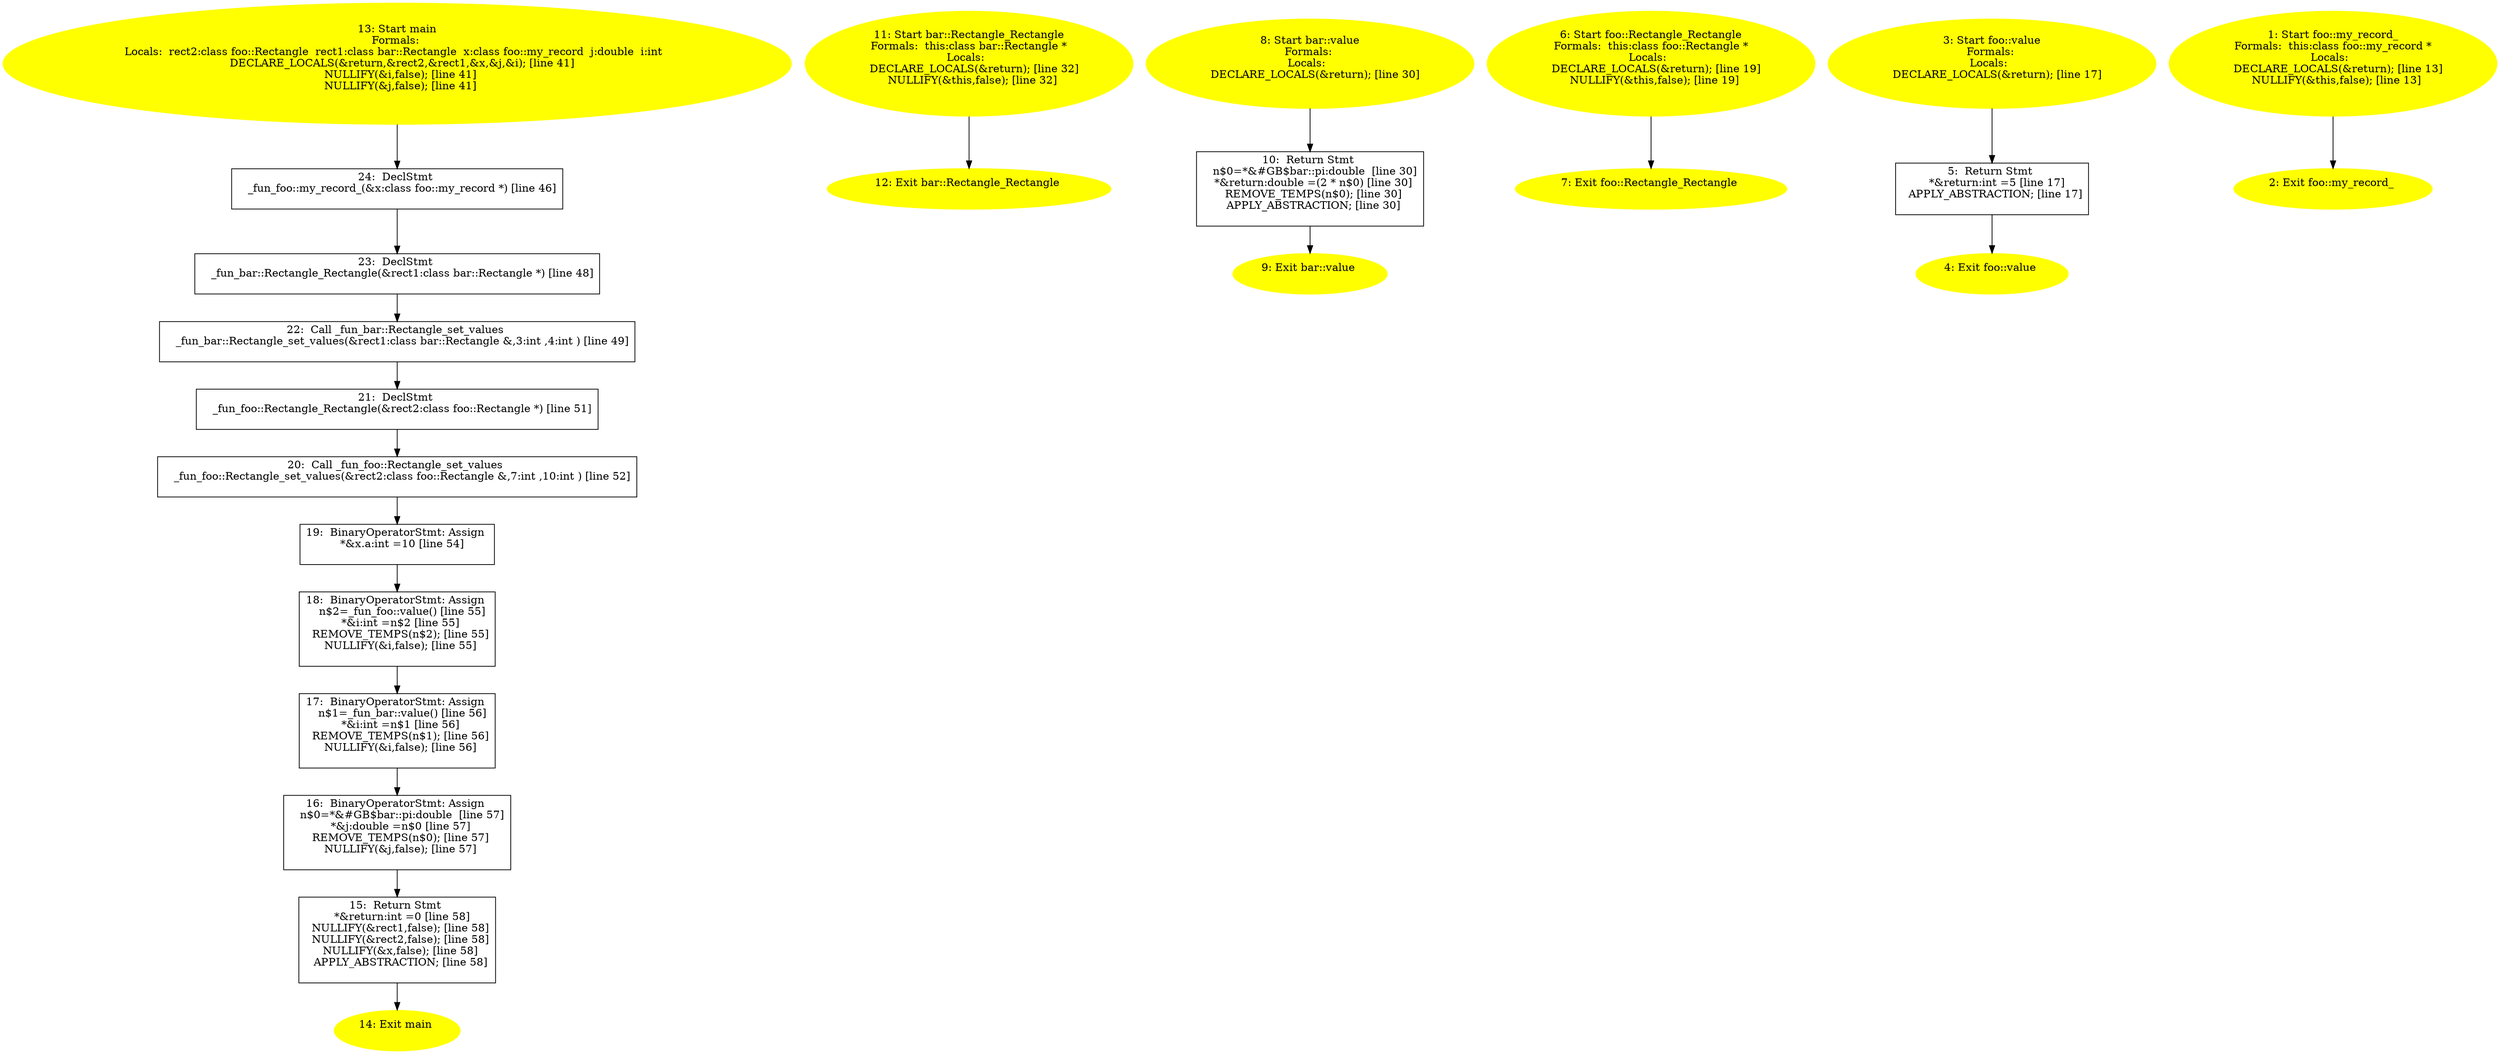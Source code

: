 digraph iCFG {
24 [label="24:  DeclStmt \n   _fun_foo::my_record_(&x:class foo::my_record *) [line 46]\n " shape="box"]
	

	 24 -> 23 ;
23 [label="23:  DeclStmt \n   _fun_bar::Rectangle_Rectangle(&rect1:class bar::Rectangle *) [line 48]\n " shape="box"]
	

	 23 -> 22 ;
22 [label="22:  Call _fun_bar::Rectangle_set_values \n   _fun_bar::Rectangle_set_values(&rect1:class bar::Rectangle &,3:int ,4:int ) [line 49]\n " shape="box"]
	

	 22 -> 21 ;
21 [label="21:  DeclStmt \n   _fun_foo::Rectangle_Rectangle(&rect2:class foo::Rectangle *) [line 51]\n " shape="box"]
	

	 21 -> 20 ;
20 [label="20:  Call _fun_foo::Rectangle_set_values \n   _fun_foo::Rectangle_set_values(&rect2:class foo::Rectangle &,7:int ,10:int ) [line 52]\n " shape="box"]
	

	 20 -> 19 ;
19 [label="19:  BinaryOperatorStmt: Assign \n   *&x.a:int =10 [line 54]\n " shape="box"]
	

	 19 -> 18 ;
18 [label="18:  BinaryOperatorStmt: Assign \n   n$2=_fun_foo::value() [line 55]\n  *&i:int =n$2 [line 55]\n  REMOVE_TEMPS(n$2); [line 55]\n  NULLIFY(&i,false); [line 55]\n " shape="box"]
	

	 18 -> 17 ;
17 [label="17:  BinaryOperatorStmt: Assign \n   n$1=_fun_bar::value() [line 56]\n  *&i:int =n$1 [line 56]\n  REMOVE_TEMPS(n$1); [line 56]\n  NULLIFY(&i,false); [line 56]\n " shape="box"]
	

	 17 -> 16 ;
16 [label="16:  BinaryOperatorStmt: Assign \n   n$0=*&#GB$bar::pi:double  [line 57]\n  *&j:double =n$0 [line 57]\n  REMOVE_TEMPS(n$0); [line 57]\n  NULLIFY(&j,false); [line 57]\n " shape="box"]
	

	 16 -> 15 ;
15 [label="15:  Return Stmt \n   *&return:int =0 [line 58]\n  NULLIFY(&rect1,false); [line 58]\n  NULLIFY(&rect2,false); [line 58]\n  NULLIFY(&x,false); [line 58]\n  APPLY_ABSTRACTION; [line 58]\n " shape="box"]
	

	 15 -> 14 ;
14 [label="14: Exit main \n  " color=yellow style=filled]
	

13 [label="13: Start main\nFormals: \nLocals:  rect2:class foo::Rectangle  rect1:class bar::Rectangle  x:class foo::my_record  j:double  i:int  \n   DECLARE_LOCALS(&return,&rect2,&rect1,&x,&j,&i); [line 41]\n  NULLIFY(&i,false); [line 41]\n  NULLIFY(&j,false); [line 41]\n " color=yellow style=filled]
	

	 13 -> 24 ;
12 [label="12: Exit bar::Rectangle_Rectangle \n  " color=yellow style=filled]
	

11 [label="11: Start bar::Rectangle_Rectangle\nFormals:  this:class bar::Rectangle *\nLocals:  \n   DECLARE_LOCALS(&return); [line 32]\n  NULLIFY(&this,false); [line 32]\n " color=yellow style=filled]
	

	 11 -> 12 ;
10 [label="10:  Return Stmt \n   n$0=*&#GB$bar::pi:double  [line 30]\n  *&return:double =(2 * n$0) [line 30]\n  REMOVE_TEMPS(n$0); [line 30]\n  APPLY_ABSTRACTION; [line 30]\n " shape="box"]
	

	 10 -> 9 ;
9 [label="9: Exit bar::value \n  " color=yellow style=filled]
	

8 [label="8: Start bar::value\nFormals: \nLocals:  \n   DECLARE_LOCALS(&return); [line 30]\n " color=yellow style=filled]
	

	 8 -> 10 ;
7 [label="7: Exit foo::Rectangle_Rectangle \n  " color=yellow style=filled]
	

6 [label="6: Start foo::Rectangle_Rectangle\nFormals:  this:class foo::Rectangle *\nLocals:  \n   DECLARE_LOCALS(&return); [line 19]\n  NULLIFY(&this,false); [line 19]\n " color=yellow style=filled]
	

	 6 -> 7 ;
5 [label="5:  Return Stmt \n   *&return:int =5 [line 17]\n  APPLY_ABSTRACTION; [line 17]\n " shape="box"]
	

	 5 -> 4 ;
4 [label="4: Exit foo::value \n  " color=yellow style=filled]
	

3 [label="3: Start foo::value\nFormals: \nLocals:  \n   DECLARE_LOCALS(&return); [line 17]\n " color=yellow style=filled]
	

	 3 -> 5 ;
2 [label="2: Exit foo::my_record_ \n  " color=yellow style=filled]
	

1 [label="1: Start foo::my_record_\nFormals:  this:class foo::my_record *\nLocals:  \n   DECLARE_LOCALS(&return); [line 13]\n  NULLIFY(&this,false); [line 13]\n " color=yellow style=filled]
	

	 1 -> 2 ;
}
